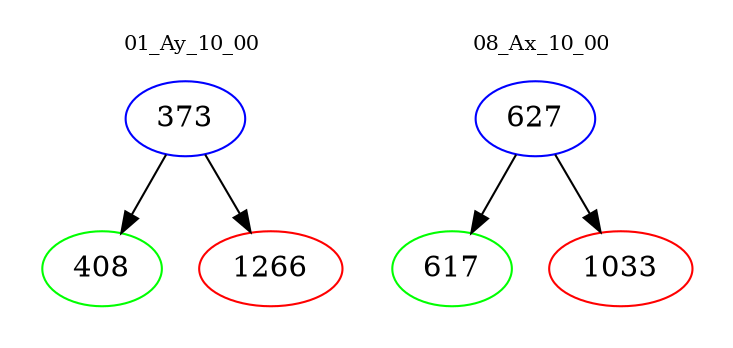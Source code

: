 digraph{
subgraph cluster_0 {
color = white
label = "01_Ay_10_00";
fontsize=10;
T0_373 [label="373", color="blue"]
T0_373 -> T0_408 [color="black"]
T0_408 [label="408", color="green"]
T0_373 -> T0_1266 [color="black"]
T0_1266 [label="1266", color="red"]
}
subgraph cluster_1 {
color = white
label = "08_Ax_10_00";
fontsize=10;
T1_627 [label="627", color="blue"]
T1_627 -> T1_617 [color="black"]
T1_617 [label="617", color="green"]
T1_627 -> T1_1033 [color="black"]
T1_1033 [label="1033", color="red"]
}
}

